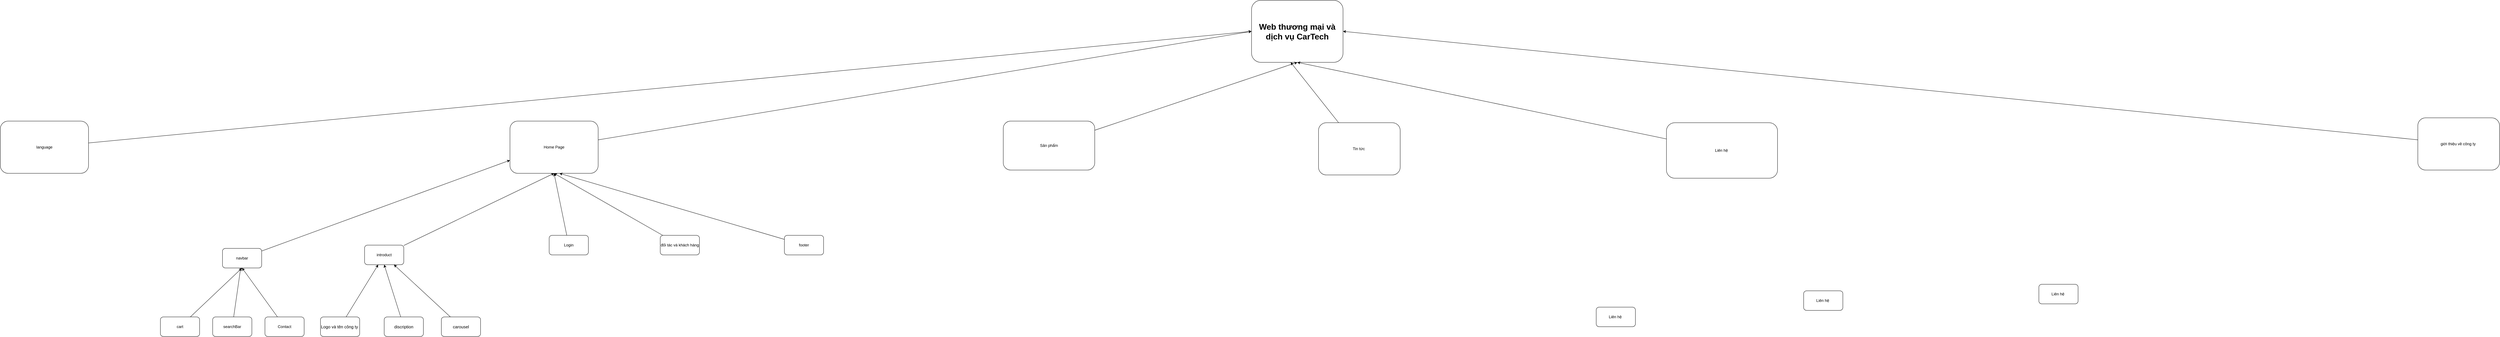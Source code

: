 <mxfile>
    <diagram id="WAVxq-2QbWrq3yw6K1-W" name="Page-1">
        <mxGraphModel dx="16230" dy="5370" grid="1" gridSize="10" guides="1" tooltips="1" connect="1" arrows="1" fold="1" page="1" pageScale="1" pageWidth="850" pageHeight="1100" math="0" shadow="0">
            <root>
                <mxCell id="0"/>
                <mxCell id="1" parent="0"/>
                <mxCell id="2" value="Web thương mại và dịch vụ CarTech" style="rounded=1;whiteSpace=wrap;html=1;fontStyle=1;fontSize=25;" vertex="1" parent="1">
                    <mxGeometry x="220" y="-370" width="280" height="190" as="geometry"/>
                </mxCell>
                <mxCell id="278" style="edgeStyle=none;html=1;entryX=0;entryY=0.5;entryDx=0;entryDy=0;fontSize=13;" edge="1" parent="1" source="3" target="2">
                    <mxGeometry relative="1" as="geometry"/>
                </mxCell>
                <mxCell id="3" value="Home Page" style="rounded=1;whiteSpace=wrap;html=1;" vertex="1" parent="1">
                    <mxGeometry x="-2050" width="270" height="160" as="geometry"/>
                </mxCell>
                <mxCell id="12" style="edgeStyle=none;html=1;entryX=0.5;entryY=1;entryDx=0;entryDy=0;" edge="1" parent="1" source="4" target="2">
                    <mxGeometry relative="1" as="geometry">
                        <mxPoint x="410" y="80" as="targetPoint"/>
                    </mxGeometry>
                </mxCell>
                <mxCell id="4" value="Liên hệ&amp;nbsp;" style="rounded=1;whiteSpace=wrap;html=1;" vertex="1" parent="1">
                    <mxGeometry x="1490" y="5" width="340" height="170" as="geometry"/>
                </mxCell>
                <mxCell id="9" style="edgeStyle=none;html=1;entryX=0.5;entryY=1;entryDx=0;entryDy=0;" edge="1" parent="1" source="5" target="2">
                    <mxGeometry relative="1" as="geometry"/>
                </mxCell>
                <mxCell id="5" value="Sản phẩm" style="rounded=1;whiteSpace=wrap;html=1;" vertex="1" parent="1">
                    <mxGeometry x="-540" width="280" height="150" as="geometry"/>
                </mxCell>
                <mxCell id="11" style="edgeStyle=none;html=1;entryX=0.428;entryY=1;entryDx=0;entryDy=0;entryPerimeter=0;" edge="1" parent="1" source="6" target="2">
                    <mxGeometry relative="1" as="geometry"/>
                </mxCell>
                <mxCell id="6" value="Tin tức&amp;nbsp;" style="rounded=1;whiteSpace=wrap;html=1;" vertex="1" parent="1">
                    <mxGeometry x="425" y="5" width="250" height="160" as="geometry"/>
                </mxCell>
                <mxCell id="237" style="edgeStyle=none;html=1;entryX=0.5;entryY=1;entryDx=0;entryDy=0;" edge="1" parent="1" source="231" target="3">
                    <mxGeometry relative="1" as="geometry"/>
                </mxCell>
                <mxCell id="231" value="introduct" style="rounded=1;whiteSpace=wrap;html=1;" vertex="1" parent="1">
                    <mxGeometry x="-2495" y="380" width="120" height="60" as="geometry"/>
                </mxCell>
                <mxCell id="242" style="edgeStyle=none;html=1;entryX=0.561;entryY=1;entryDx=0;entryDy=0;entryPerimeter=0;" edge="1" parent="1" source="232" target="3">
                    <mxGeometry relative="1" as="geometry"/>
                </mxCell>
                <mxCell id="232" value="footer" style="rounded=1;whiteSpace=wrap;html=1;" vertex="1" parent="1">
                    <mxGeometry x="-1210" y="350" width="120" height="60" as="geometry"/>
                </mxCell>
                <mxCell id="270" style="edgeStyle=none;html=1;entryX=0.5;entryY=1;entryDx=0;entryDy=0;fontSize=13;" edge="1" parent="1" source="233" target="3">
                    <mxGeometry relative="1" as="geometry"/>
                </mxCell>
                <mxCell id="233" value="đối tác và khách hàng" style="rounded=1;whiteSpace=wrap;html=1;" vertex="1" parent="1">
                    <mxGeometry x="-1590" y="350" width="120" height="60" as="geometry"/>
                </mxCell>
                <mxCell id="243" value="Liên hệ&amp;nbsp;" style="rounded=1;whiteSpace=wrap;html=1;" vertex="1" parent="1">
                    <mxGeometry x="1275" y="570" width="120" height="60" as="geometry"/>
                </mxCell>
                <mxCell id="244" value="Liên hệ&amp;nbsp;" style="rounded=1;whiteSpace=wrap;html=1;" vertex="1" parent="1">
                    <mxGeometry x="1910" y="520" width="120" height="60" as="geometry"/>
                </mxCell>
                <mxCell id="245" value="Liên hệ&amp;nbsp;" style="rounded=1;whiteSpace=wrap;html=1;" vertex="1" parent="1">
                    <mxGeometry x="2630" y="500" width="120" height="60" as="geometry"/>
                </mxCell>
                <mxCell id="271" style="edgeStyle=none;html=1;entryX=0;entryY=0.75;entryDx=0;entryDy=0;fontSize=13;" edge="1" parent="1" source="246" target="3">
                    <mxGeometry relative="1" as="geometry"/>
                </mxCell>
                <mxCell id="246" value="navbar" style="rounded=1;whiteSpace=wrap;html=1;" vertex="1" parent="1">
                    <mxGeometry x="-2930" y="390" width="120" height="60" as="geometry"/>
                </mxCell>
                <mxCell id="261" style="edgeStyle=none;html=1;fontSize=13;" edge="1" parent="1" source="251" target="231">
                    <mxGeometry relative="1" as="geometry"/>
                </mxCell>
                <mxCell id="251" value="Logo và tên công ty&amp;nbsp;" style="rounded=1;whiteSpace=wrap;html=1;fontSize=13;" vertex="1" parent="1">
                    <mxGeometry x="-2630" y="600" width="120" height="60" as="geometry"/>
                </mxCell>
                <mxCell id="263" style="edgeStyle=none;html=1;entryX=0.75;entryY=1;entryDx=0;entryDy=0;fontSize=13;" edge="1" parent="1" source="253" target="231">
                    <mxGeometry relative="1" as="geometry"/>
                </mxCell>
                <mxCell id="253" value="carousel" style="rounded=1;whiteSpace=wrap;html=1;fontSize=13;" vertex="1" parent="1">
                    <mxGeometry x="-2260" y="600" width="120" height="60" as="geometry"/>
                </mxCell>
                <mxCell id="262" style="edgeStyle=none;html=1;entryX=0.5;entryY=1;entryDx=0;entryDy=0;fontSize=13;" edge="1" parent="1" source="254" target="231">
                    <mxGeometry relative="1" as="geometry"/>
                </mxCell>
                <mxCell id="254" value="discription" style="rounded=1;whiteSpace=wrap;html=1;fontSize=13;" vertex="1" parent="1">
                    <mxGeometry x="-2435" y="600" width="120" height="60" as="geometry"/>
                </mxCell>
                <mxCell id="269" style="edgeStyle=none;html=1;entryX=0.5;entryY=1;entryDx=0;entryDy=0;fontSize=13;" edge="1" parent="1" source="264" target="3">
                    <mxGeometry relative="1" as="geometry"/>
                </mxCell>
                <mxCell id="264" value="Login" style="rounded=1;whiteSpace=wrap;html=1;" vertex="1" parent="1">
                    <mxGeometry x="-1930" y="350" width="120" height="60" as="geometry"/>
                </mxCell>
                <mxCell id="274" style="edgeStyle=none;html=1;fontSize=13;" edge="1" parent="1" source="266" target="246">
                    <mxGeometry relative="1" as="geometry"/>
                </mxCell>
                <mxCell id="266" value="searchBar" style="rounded=1;whiteSpace=wrap;html=1;" vertex="1" parent="1">
                    <mxGeometry x="-2960" y="600" width="120" height="60" as="geometry"/>
                </mxCell>
                <mxCell id="275" style="edgeStyle=none;html=1;entryX=0.5;entryY=1;entryDx=0;entryDy=0;fontSize=13;" edge="1" parent="1" source="267" target="246">
                    <mxGeometry relative="1" as="geometry"/>
                </mxCell>
                <mxCell id="267" value="Contact" style="rounded=1;whiteSpace=wrap;html=1;" vertex="1" parent="1">
                    <mxGeometry x="-2800" y="600" width="120" height="60" as="geometry"/>
                </mxCell>
                <mxCell id="273" style="edgeStyle=none;html=1;entryX=0.5;entryY=1;entryDx=0;entryDy=0;fontSize=13;" edge="1" parent="1" source="272" target="246">
                    <mxGeometry relative="1" as="geometry"/>
                </mxCell>
                <mxCell id="272" value="cart" style="rounded=1;whiteSpace=wrap;html=1;" vertex="1" parent="1">
                    <mxGeometry x="-3120" y="600" width="120" height="60" as="geometry"/>
                </mxCell>
                <mxCell id="277" style="edgeStyle=none;html=1;entryX=1;entryY=0.5;entryDx=0;entryDy=0;fontSize=13;" edge="1" parent="1" source="276" target="2">
                    <mxGeometry relative="1" as="geometry"/>
                </mxCell>
                <mxCell id="276" value="giới thiệu về công ty&amp;nbsp;" style="rounded=1;whiteSpace=wrap;html=1;" vertex="1" parent="1">
                    <mxGeometry x="3790" y="-10" width="250" height="160" as="geometry"/>
                </mxCell>
                <mxCell id="280" style="edgeStyle=none;html=1;entryX=0;entryY=0.5;entryDx=0;entryDy=0;fontSize=13;" edge="1" parent="1" source="279" target="2">
                    <mxGeometry relative="1" as="geometry"/>
                </mxCell>
                <mxCell id="279" value="language" style="rounded=1;whiteSpace=wrap;html=1;" vertex="1" parent="1">
                    <mxGeometry x="-3610" width="270" height="160" as="geometry"/>
                </mxCell>
            </root>
        </mxGraphModel>
    </diagram>
</mxfile>